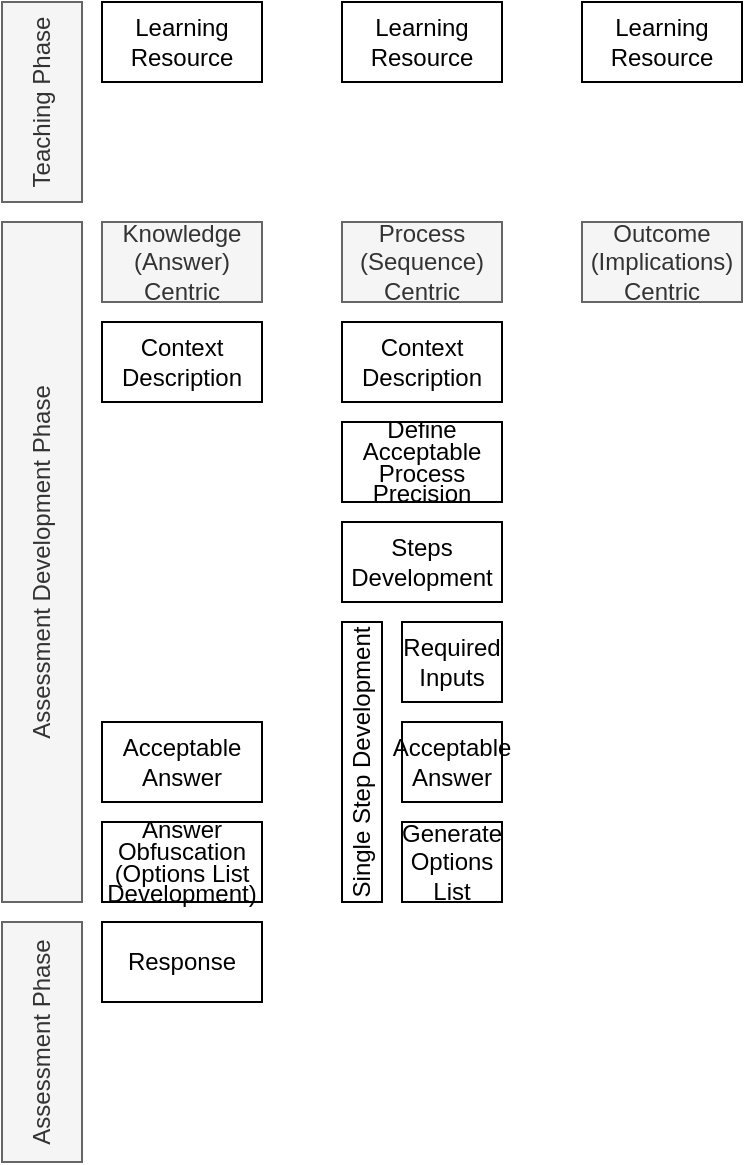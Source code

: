 <mxfile version="20.8.16" type="device" pages="3"><diagram id="wItJq60AVr6hR7IUY3cR" name="Page-1"><mxGraphModel dx="1863" dy="623" grid="1" gridSize="10" guides="1" tooltips="1" connect="1" arrows="1" fold="1" page="1" pageScale="1" pageWidth="827" pageHeight="1169" math="0" shadow="0"><root><mxCell id="0"/><mxCell id="1" parent="0"/><mxCell id="7xuLHBof6Cp37h3e9TiI-1" value="Knowledge&lt;br&gt;(Answer)&lt;br&gt;Centric" style="rounded=0;whiteSpace=wrap;html=1;fillColor=#f5f5f5;fontColor=#333333;strokeColor=#666666;" parent="1" vertex="1"><mxGeometry x="40" y="290" width="80" height="40" as="geometry"/></mxCell><mxCell id="7xuLHBof6Cp37h3e9TiI-2" value="Process&lt;br&gt;(Sequence)&lt;br&gt;Centric" style="rounded=0;whiteSpace=wrap;html=1;fillColor=#f5f5f5;fontColor=#333333;strokeColor=#666666;" parent="1" vertex="1"><mxGeometry x="160" y="290" width="80" height="40" as="geometry"/></mxCell><mxCell id="7xuLHBof6Cp37h3e9TiI-3" value="Outcome&lt;br&gt;(Implications)&lt;br&gt;Centric" style="rounded=0;whiteSpace=wrap;html=1;fillColor=#f5f5f5;fontColor=#333333;strokeColor=#666666;" parent="1" vertex="1"><mxGeometry x="280" y="290" width="80" height="40" as="geometry"/></mxCell><mxCell id="7xuLHBof6Cp37h3e9TiI-4" value="Context&lt;br&gt;Description" style="rounded=0;whiteSpace=wrap;html=1;" parent="1" vertex="1"><mxGeometry x="40" y="340" width="80" height="40" as="geometry"/></mxCell><mxCell id="7xuLHBof6Cp37h3e9TiI-5" value="Learning&lt;br&gt;Resource" style="rounded=0;whiteSpace=wrap;html=1;" parent="1" vertex="1"><mxGeometry x="40" y="180" width="80" height="40" as="geometry"/></mxCell><mxCell id="7xuLHBof6Cp37h3e9TiI-6" value="Acceptable Answer" style="rounded=0;whiteSpace=wrap;html=1;" parent="1" vertex="1"><mxGeometry x="40" y="540" width="80" height="40" as="geometry"/></mxCell><mxCell id="7xuLHBof6Cp37h3e9TiI-7" value="&lt;p style=&quot;line-height: 0.9;&quot;&gt;Answer Obfuscation (Options List Development)&lt;/p&gt;" style="rounded=0;whiteSpace=wrap;html=1;" parent="1" vertex="1"><mxGeometry x="40" y="590" width="80" height="40" as="geometry"/></mxCell><mxCell id="7xuLHBof6Cp37h3e9TiI-8" value="Response" style="rounded=0;whiteSpace=wrap;html=1;" parent="1" vertex="1"><mxGeometry x="40" y="640" width="80" height="40" as="geometry"/></mxCell><mxCell id="7xuLHBof6Cp37h3e9TiI-9" value="Learning&lt;br&gt;Resource" style="rounded=0;whiteSpace=wrap;html=1;" parent="1" vertex="1"><mxGeometry x="160" y="180" width="80" height="40" as="geometry"/></mxCell><mxCell id="7xuLHBof6Cp37h3e9TiI-10" value="Teaching Phase" style="rounded=0;whiteSpace=wrap;html=1;fillColor=#f5f5f5;fontColor=#333333;strokeColor=#666666;horizontal=0;" parent="1" vertex="1"><mxGeometry x="-10" y="180" width="40" height="100" as="geometry"/></mxCell><mxCell id="7xuLHBof6Cp37h3e9TiI-12" value="Assessment Development Phase" style="rounded=0;whiteSpace=wrap;html=1;fillColor=#f5f5f5;fontColor=#333333;strokeColor=#666666;horizontal=0;" parent="1" vertex="1"><mxGeometry x="-10" y="290" width="40" height="340" as="geometry"/></mxCell><mxCell id="7xuLHBof6Cp37h3e9TiI-13" value="Assessment Phase" style="rounded=0;whiteSpace=wrap;html=1;fillColor=#f5f5f5;fontColor=#333333;strokeColor=#666666;horizontal=0;" parent="1" vertex="1"><mxGeometry x="-10" y="640" width="40" height="120" as="geometry"/></mxCell><mxCell id="7xuLHBof6Cp37h3e9TiI-14" value="Context Description" style="rounded=0;whiteSpace=wrap;html=1;" parent="1" vertex="1"><mxGeometry x="160" y="340" width="80" height="40" as="geometry"/></mxCell><mxCell id="7xuLHBof6Cp37h3e9TiI-15" value="&lt;p style=&quot;line-height: 0.9;&quot;&gt;Define Acceptable Process Precision&lt;/p&gt;" style="rounded=0;whiteSpace=wrap;html=1;" parent="1" vertex="1"><mxGeometry x="160" y="390" width="80" height="40" as="geometry"/></mxCell><mxCell id="7xuLHBof6Cp37h3e9TiI-16" value="Steps Development" style="rounded=0;whiteSpace=wrap;html=1;" parent="1" vertex="1"><mxGeometry x="160" y="440" width="80" height="40" as="geometry"/></mxCell><mxCell id="7xuLHBof6Cp37h3e9TiI-17" value="Acceptable Answer" style="rounded=0;whiteSpace=wrap;html=1;" parent="1" vertex="1"><mxGeometry x="190" y="540" width="50" height="40" as="geometry"/></mxCell><mxCell id="7xuLHBof6Cp37h3e9TiI-18" value="Required&lt;br&gt;Inputs" style="rounded=0;whiteSpace=wrap;html=1;" parent="1" vertex="1"><mxGeometry x="190" y="490" width="50" height="40" as="geometry"/></mxCell><mxCell id="7xuLHBof6Cp37h3e9TiI-20" value="Generate&lt;br&gt;Options List" style="rounded=0;whiteSpace=wrap;html=1;" parent="1" vertex="1"><mxGeometry x="190" y="590" width="50" height="40" as="geometry"/></mxCell><mxCell id="7xuLHBof6Cp37h3e9TiI-21" value="Single Step Development" style="rounded=0;whiteSpace=wrap;html=1;horizontal=0;" parent="1" vertex="1"><mxGeometry x="160" y="490" width="20" height="140" as="geometry"/></mxCell><mxCell id="7xuLHBof6Cp37h3e9TiI-24" value="Learning&lt;br&gt;Resource" style="rounded=0;whiteSpace=wrap;html=1;" parent="1" vertex="1"><mxGeometry x="280" y="180" width="80" height="40" as="geometry"/></mxCell></root></mxGraphModel></diagram><diagram id="wLF5yg2xRpQLJZ33IzX8" name="Page-2"><mxGraphModel dx="1036" dy="623" grid="1" gridSize="10" guides="1" tooltips="1" connect="1" arrows="1" fold="1" page="1" pageScale="1" pageWidth="827" pageHeight="1169" math="0" shadow="0"><root><mxCell id="0"/><mxCell id="1" parent="0"/><mxCell id="huWPzK-Pg_AtcXGfysPq-1" value="Answer&lt;br&gt;Assessments" style="rounded=0;whiteSpace=wrap;html=1;fillColor=#f5f5f5;fontColor=#333333;strokeColor=#666666;fontStyle=1" parent="1" vertex="1"><mxGeometry x="80" y="150" width="160" height="40" as="geometry"/></mxCell><mxCell id="huWPzK-Pg_AtcXGfysPq-2" value="Process&lt;br&gt;Assessments" style="rounded=0;whiteSpace=wrap;html=1;fillColor=#f5f5f5;fontColor=#333333;strokeColor=#666666;fontStyle=1" parent="1" vertex="1"><mxGeometry x="300" y="150" width="220" height="40" as="geometry"/></mxCell><mxCell id="huWPzK-Pg_AtcXGfysPq-3" value="Implications&lt;br&gt;Assessments" style="rounded=0;whiteSpace=wrap;html=1;fillColor=#f5f5f5;fontColor=#333333;strokeColor=#666666;fontStyle=1" parent="1" vertex="1"><mxGeometry x="580" y="150" width="200" height="40" as="geometry"/></mxCell><mxCell id="huWPzK-Pg_AtcXGfysPq-4" value="Context Setup &lt;br&gt;(ie Question)" style="rounded=0;whiteSpace=wrap;html=1;fillColor=#dae8fc;strokeColor=#6c8ebf;" parent="1" vertex="1"><mxGeometry x="80" y="200" width="160" height="40" as="geometry"/></mxCell><mxCell id="huWPzK-Pg_AtcXGfysPq-5" value="Option" style="rounded=0;whiteSpace=wrap;html=1;fontSize=10;fillColor=#f8cecc;strokeColor=#b85450;" parent="1" vertex="1"><mxGeometry x="80" y="280" width="50" height="20" as="geometry"/></mxCell><mxCell id="huWPzK-Pg_AtcXGfysPq-8" value="Acceptable Answer" style="rounded=0;whiteSpace=wrap;html=1;fillColor=#dae8fc;strokeColor=#6c8ebf;" parent="1" vertex="1"><mxGeometry x="80" y="380" width="160" height="20" as="geometry"/></mxCell><mxCell id="huWPzK-Pg_AtcXGfysPq-9" value="Context Setup &lt;br&gt;(ie Question)" style="rounded=0;whiteSpace=wrap;html=1;fillColor=#dae8fc;strokeColor=#6c8ebf;" parent="1" vertex="1"><mxGeometry x="300" y="200" width="220" height="40" as="geometry"/></mxCell><mxCell id="huWPzK-Pg_AtcXGfysPq-23" value="Acceptable Answer Ratio &amp;amp; Range" style="rounded=0;whiteSpace=wrap;html=1;fillColor=#dae8fc;strokeColor=#6c8ebf;" parent="1" vertex="1"><mxGeometry x="300" y="380" width="220" height="20" as="geometry"/></mxCell><mxCell id="huWPzK-Pg_AtcXGfysPq-24" value="Option" style="rounded=0;whiteSpace=wrap;html=1;fontSize=10;fillColor=#f8cecc;strokeColor=#b85450;" parent="1" vertex="1"><mxGeometry x="140" y="280" width="40" height="20" as="geometry"/></mxCell><mxCell id="huWPzK-Pg_AtcXGfysPq-25" value="option" style="rounded=0;whiteSpace=wrap;html=1;fillColor=#d5e8d4;strokeColor=#82b366;fontSize=10;" parent="1" vertex="1"><mxGeometry x="190" y="280" width="50" height="20" as="geometry"/></mxCell><mxCell id="huWPzK-Pg_AtcXGfysPq-52" value="" style="endArrow=classic;html=1;rounded=0;exitX=0.5;exitY=1;exitDx=0;exitDy=0;entryX=0.5;entryY=0;entryDx=0;entryDy=0;fontSize=10;" parent="1" source="huWPzK-Pg_AtcXGfysPq-40" target="huWPzK-Pg_AtcXGfysPq-43" edge="1"><mxGeometry width="50" height="50" relative="1" as="geometry"><mxPoint x="450" y="330" as="sourcePoint"/><mxPoint x="500" y="280" as="targetPoint"/></mxGeometry></mxCell><mxCell id="huWPzK-Pg_AtcXGfysPq-53" value="" style="endArrow=classic;html=1;rounded=0;exitX=0.5;exitY=1;exitDx=0;exitDy=0;entryX=0.5;entryY=0;entryDx=0;entryDy=0;fontSize=10;" parent="1" source="huWPzK-Pg_AtcXGfysPq-43" target="huWPzK-Pg_AtcXGfysPq-51" edge="1"><mxGeometry width="50" height="50" relative="1" as="geometry"><mxPoint x="480" y="280" as="sourcePoint"/><mxPoint x="430" y="290" as="targetPoint"/></mxGeometry></mxCell><mxCell id="huWPzK-Pg_AtcXGfysPq-54" value="set results compared against" style="endArrow=classic;html=1;rounded=0;entryX=0.5;entryY=0;entryDx=0;entryDy=0;exitX=0.1;exitY=0.5;exitDx=0;exitDy=0;exitPerimeter=0;dashed=1;" parent="1" source="huWPzK-Pg_AtcXGfysPq-65" target="huWPzK-Pg_AtcXGfysPq-23" edge="1"><mxGeometry width="50" height="50" relative="1" as="geometry"><mxPoint x="505.0" y="358.0" as="sourcePoint"/><mxPoint x="380" y="320" as="targetPoint"/></mxGeometry></mxCell><mxCell id="huWPzK-Pg_AtcXGfysPq-55" value="compared against" style="endArrow=classic;html=1;rounded=0;exitX=0.5;exitY=1;exitDx=0;exitDy=0;entryX=0.5;entryY=0;entryDx=0;entryDy=0;dashed=1;" parent="1" source="huWPzK-Pg_AtcXGfysPq-25" target="huWPzK-Pg_AtcXGfysPq-8" edge="1"><mxGeometry width="50" height="50" relative="1" as="geometry"><mxPoint x="470" y="390" as="sourcePoint"/><mxPoint x="420" y="400" as="targetPoint"/></mxGeometry></mxCell><mxCell id="huWPzK-Pg_AtcXGfysPq-43" value="Option" style="rounded=0;whiteSpace=wrap;html=1;fillColor=#ffe6cc;strokeColor=#d79b00;fontSize=10;" parent="1" vertex="1"><mxGeometry x="390" y="280" width="30" height="20" as="geometry"/></mxCell><mxCell id="huWPzK-Pg_AtcXGfysPq-44" value="Option" style="rounded=0;whiteSpace=wrap;html=1;fontSize=10;fillColor=#f8cecc;strokeColor=#b85450;" parent="1" vertex="1"><mxGeometry x="430" y="280" width="30" height="20" as="geometry"/></mxCell><mxCell id="huWPzK-Pg_AtcXGfysPq-45" value="Step" style="rounded=0;whiteSpace=wrap;html=1;fillColor=#f5f5f5;strokeColor=#666666;fontColor=#333333;" parent="1" vertex="1"><mxGeometry x="300" y="280" width="40" height="20" as="geometry"/></mxCell><mxCell id="huWPzK-Pg_AtcXGfysPq-46" value="Option" style="rounded=0;whiteSpace=wrap;html=1;fontSize=10;fillColor=#f8cecc;strokeColor=#b85450;" parent="1" vertex="1"><mxGeometry x="350" y="280" width="30" height="20" as="geometry"/></mxCell><mxCell id="huWPzK-Pg_AtcXGfysPq-39" value="Option" style="rounded=0;whiteSpace=wrap;html=1;fontSize=10;fillColor=#f8cecc;strokeColor=#b85450;" parent="1" vertex="1"><mxGeometry x="390" y="250" width="30" height="20" as="geometry"/></mxCell><mxCell id="huWPzK-Pg_AtcXGfysPq-61" value="=" style="rounded=0;orthogonalLoop=1;jettySize=auto;html=1;entryX=0;entryY=0.5;entryDx=0;entryDy=0;fontSize=10;dashed=1;" parent="1" source="huWPzK-Pg_AtcXGfysPq-40" target="huWPzK-Pg_AtcXGfysPq-57" edge="1"><mxGeometry x="-0.333" relative="1" as="geometry"><mxPoint as="offset"/></mxGeometry></mxCell><mxCell id="huWPzK-Pg_AtcXGfysPq-40" value="Option" style="rounded=0;whiteSpace=wrap;html=1;fillColor=#d5e8d4;strokeColor=#82b366;fontSize=10;" parent="1" vertex="1"><mxGeometry x="430" y="250" width="30" height="20" as="geometry"/></mxCell><mxCell id="huWPzK-Pg_AtcXGfysPq-11" value="Step" style="rounded=0;whiteSpace=wrap;html=1;fillColor=#f5f5f5;strokeColor=#666666;fontColor=#333333;" parent="1" vertex="1"><mxGeometry x="300" y="250" width="40" height="20" as="geometry"/></mxCell><mxCell id="huWPzK-Pg_AtcXGfysPq-12" value="Option" style="rounded=0;whiteSpace=wrap;html=1;fontSize=10;fillColor=#ffe6cc;strokeColor=#d79b00;" parent="1" vertex="1"><mxGeometry x="350" y="250" width="30" height="20" as="geometry"/></mxCell><mxCell id="huWPzK-Pg_AtcXGfysPq-56" value="Context Setup &lt;br&gt;(ie Question)" style="rounded=0;whiteSpace=wrap;html=1;fillColor=#dae8fc;strokeColor=#6c8ebf;" parent="1" vertex="1"><mxGeometry x="580" y="200" width="200" height="40" as="geometry"/></mxCell><mxCell id="huWPzK-Pg_AtcXGfysPq-57" value="Answer" style="rounded=0;whiteSpace=wrap;html=1;fillColor=#d5e8d4;strokeColor=#82b366;" parent="1" vertex="1"><mxGeometry x="480" y="250" width="40" height="20" as="geometry"/></mxCell><mxCell id="huWPzK-Pg_AtcXGfysPq-48" value="Option" style="rounded=0;whiteSpace=wrap;html=1;fontSize=10;fillColor=#f8cecc;strokeColor=#b85450;" parent="1" vertex="1"><mxGeometry x="390" y="310" width="30" height="20" as="geometry"/></mxCell><mxCell id="huWPzK-Pg_AtcXGfysPq-49" value="Option" style="rounded=0;whiteSpace=wrap;html=1;fontSize=10;fillColor=#f8cecc;strokeColor=#b85450;" parent="1" vertex="1"><mxGeometry x="430" y="310" width="30" height="20" as="geometry"/></mxCell><mxCell id="huWPzK-Pg_AtcXGfysPq-50" value="Step" style="rounded=0;whiteSpace=wrap;html=1;fillColor=#f5f5f5;strokeColor=#666666;fontColor=#333333;" parent="1" vertex="1"><mxGeometry x="300" y="310" width="40" height="20" as="geometry"/></mxCell><mxCell id="huWPzK-Pg_AtcXGfysPq-51" value="Option" style="rounded=0;whiteSpace=wrap;html=1;fillColor=#d5e8d4;strokeColor=#82b366;fontSize=10;" parent="1" vertex="1"><mxGeometry x="350" y="310" width="30" height="20" as="geometry"/></mxCell><mxCell id="huWPzK-Pg_AtcXGfysPq-59" value="Answer" style="rounded=0;whiteSpace=wrap;html=1;fillColor=#fff2cc;strokeColor=#d6b656;" parent="1" vertex="1"><mxGeometry x="480" y="280" width="40" height="20" as="geometry"/></mxCell><mxCell id="huWPzK-Pg_AtcXGfysPq-60" value="Answer" style="rounded=0;whiteSpace=wrap;html=1;fillColor=#d5e8d4;strokeColor=#82b366;" parent="1" vertex="1"><mxGeometry x="480" y="310" width="40" height="20" as="geometry"/></mxCell><mxCell id="huWPzK-Pg_AtcXGfysPq-62" style="rounded=0;orthogonalLoop=1;jettySize=auto;html=1;entryX=0;entryY=0.5;entryDx=0;entryDy=0;fontSize=10;dashed=1;exitX=1;exitY=0.5;exitDx=0;exitDy=0;" parent="1" source="huWPzK-Pg_AtcXGfysPq-44" target="huWPzK-Pg_AtcXGfysPq-59" edge="1"><mxGeometry relative="1" as="geometry"><mxPoint x="470" y="270" as="sourcePoint"/><mxPoint x="500" y="270" as="targetPoint"/></mxGeometry></mxCell><mxCell id="huWPzK-Pg_AtcXGfysPq-63" style="rounded=0;orthogonalLoop=1;jettySize=auto;html=1;entryX=0;entryY=0.5;entryDx=0;entryDy=0;fontSize=10;dashed=1;exitX=1;exitY=0.5;exitDx=0;exitDy=0;" parent="1" source="huWPzK-Pg_AtcXGfysPq-49" target="huWPzK-Pg_AtcXGfysPq-60" edge="1"><mxGeometry relative="1" as="geometry"><mxPoint x="470" y="300" as="sourcePoint"/><mxPoint x="500" y="300" as="targetPoint"/></mxGeometry></mxCell><mxCell id="huWPzK-Pg_AtcXGfysPq-65" value="" style="shape=curlyBracket;whiteSpace=wrap;html=1;rounded=1;flipH=1;fontSize=10;rotation=90;" parent="1" vertex="1"><mxGeometry x="490" y="320" width="20" height="40" as="geometry"/></mxCell><mxCell id="huWPzK-Pg_AtcXGfysPq-66" value="O" style="rounded=0;whiteSpace=wrap;html=1;fontSize=10;fillColor=#f8cecc;strokeColor=#b85450;" parent="1" vertex="1"><mxGeometry x="670" y="250" width="20" height="20" as="geometry"/></mxCell><mxCell id="huWPzK-Pg_AtcXGfysPq-82" style="edgeStyle=none;rounded=0;orthogonalLoop=1;jettySize=auto;html=1;entryX=0.5;entryY=0;entryDx=0;entryDy=0;fontSize=10;exitX=0.5;exitY=1;exitDx=0;exitDy=0;" parent="1" source="huWPzK-Pg_AtcXGfysPq-73" target="huWPzK-Pg_AtcXGfysPq-75" edge="1"><mxGeometry relative="1" as="geometry"/></mxCell><mxCell id="huWPzK-Pg_AtcXGfysPq-73" value="O" style="rounded=0;whiteSpace=wrap;html=1;fontSize=10;fillColor=#d5e8d4;strokeColor=#82b366;" parent="1" vertex="1"><mxGeometry x="690" y="250" width="20" height="20" as="geometry"/></mxCell><mxCell id="huWPzK-Pg_AtcXGfysPq-87" style="edgeStyle=none;rounded=0;orthogonalLoop=1;jettySize=auto;html=1;entryX=0.5;entryY=0;entryDx=0;entryDy=0;dashed=1;fontSize=10;" parent="1" source="huWPzK-Pg_AtcXGfysPq-74" target="huWPzK-Pg_AtcXGfysPq-79" edge="1"><mxGeometry relative="1" as="geometry"/></mxCell><mxCell id="huWPzK-Pg_AtcXGfysPq-74" value="O" style="rounded=0;whiteSpace=wrap;html=1;fontSize=10;fillColor=#ffe6cc;strokeColor=#d79b00;" parent="1" vertex="1"><mxGeometry x="710" y="250" width="20" height="20" as="geometry"/></mxCell><mxCell id="huWPzK-Pg_AtcXGfysPq-91" style="edgeStyle=none;rounded=0;orthogonalLoop=1;jettySize=auto;html=1;entryX=0.5;entryY=0;entryDx=0;entryDy=0;fontSize=10;" parent="1" source="huWPzK-Pg_AtcXGfysPq-75" target="huWPzK-Pg_AtcXGfysPq-85" edge="1"><mxGeometry relative="1" as="geometry"/></mxCell><mxCell id="huWPzK-Pg_AtcXGfysPq-75" value="O" style="rounded=0;whiteSpace=wrap;html=1;fontSize=10;fillColor=#d5e8d4;strokeColor=#82b366;" parent="1" vertex="1"><mxGeometry x="630" y="280" width="20" height="20" as="geometry"/></mxCell><mxCell id="huWPzK-Pg_AtcXGfysPq-76" value="O" style="rounded=0;whiteSpace=wrap;html=1;fontSize=10;fillColor=#ffe6cc;strokeColor=#d79b00;" parent="1" vertex="1"><mxGeometry x="650" y="280" width="20" height="20" as="geometry"/></mxCell><mxCell id="huWPzK-Pg_AtcXGfysPq-77" value="O" style="rounded=0;whiteSpace=wrap;html=1;fontSize=10;fillColor=#f8cecc;strokeColor=#b85450;" parent="1" vertex="1"><mxGeometry x="670" y="280" width="20" height="20" as="geometry"/></mxCell><mxCell id="huWPzK-Pg_AtcXGfysPq-78" value="O" style="rounded=0;whiteSpace=wrap;html=1;fontSize=10;fillColor=#f8cecc;strokeColor=#b85450;" parent="1" vertex="1"><mxGeometry x="720" y="280" width="20" height="20" as="geometry"/></mxCell><mxCell id="huWPzK-Pg_AtcXGfysPq-92" style="edgeStyle=none;rounded=0;orthogonalLoop=1;jettySize=auto;html=1;entryX=0.5;entryY=0;entryDx=0;entryDy=0;fontSize=10;" parent="1" source="huWPzK-Pg_AtcXGfysPq-79" target="huWPzK-Pg_AtcXGfysPq-88" edge="1"><mxGeometry relative="1" as="geometry"/></mxCell><mxCell id="huWPzK-Pg_AtcXGfysPq-79" value="O" style="rounded=0;whiteSpace=wrap;html=1;fontSize=10;fillColor=#d5e8d4;strokeColor=#82b366;" parent="1" vertex="1"><mxGeometry x="740" y="280" width="20" height="20" as="geometry"/></mxCell><mxCell id="huWPzK-Pg_AtcXGfysPq-80" value="O" style="rounded=0;whiteSpace=wrap;html=1;fontSize=10;fillColor=#ffe6cc;strokeColor=#d79b00;" parent="1" vertex="1"><mxGeometry x="760" y="280" width="20" height="20" as="geometry"/></mxCell><mxCell id="huWPzK-Pg_AtcXGfysPq-84" value="O" style="rounded=0;whiteSpace=wrap;html=1;fontSize=10;fillColor=#f8cecc;strokeColor=#b85450;" parent="1" vertex="1"><mxGeometry x="630" y="310" width="20" height="20" as="geometry"/></mxCell><mxCell id="huWPzK-Pg_AtcXGfysPq-85" value="O" style="rounded=0;whiteSpace=wrap;html=1;fontSize=10;fillColor=#ffe6cc;strokeColor=#d79b00;" parent="1" vertex="1"><mxGeometry x="650" y="310" width="20" height="20" as="geometry"/></mxCell><mxCell id="huWPzK-Pg_AtcXGfysPq-86" value="O" style="rounded=0;whiteSpace=wrap;html=1;fontSize=10;fillColor=#d5e8d4;strokeColor=#82b366;" parent="1" vertex="1"><mxGeometry x="670" y="310" width="20" height="20" as="geometry"/></mxCell><mxCell id="huWPzK-Pg_AtcXGfysPq-88" value="O" style="rounded=0;whiteSpace=wrap;html=1;fontSize=10;fillColor=#d5e8d4;strokeColor=#82b366;" parent="1" vertex="1"><mxGeometry x="720" y="310" width="20" height="20" as="geometry"/></mxCell><mxCell id="huWPzK-Pg_AtcXGfysPq-89" value="O" style="rounded=0;whiteSpace=wrap;html=1;fontSize=10;fillColor=#f8cecc;strokeColor=#b85450;" parent="1" vertex="1"><mxGeometry x="740" y="310" width="20" height="20" as="geometry"/></mxCell><mxCell id="huWPzK-Pg_AtcXGfysPq-90" value="O" style="rounded=0;whiteSpace=wrap;html=1;fontSize=10;fillColor=#ffe6cc;strokeColor=#d79b00;" parent="1" vertex="1"><mxGeometry x="760" y="310" width="20" height="20" as="geometry"/></mxCell><mxCell id="huWPzK-Pg_AtcXGfysPq-93" value="Step" style="rounded=0;whiteSpace=wrap;html=1;fillColor=#f5f5f5;strokeColor=#666666;fontColor=#333333;" parent="1" vertex="1"><mxGeometry x="580" y="250" width="40" height="20" as="geometry"/></mxCell><mxCell id="huWPzK-Pg_AtcXGfysPq-94" value="Step" style="rounded=0;whiteSpace=wrap;html=1;fillColor=#f5f5f5;strokeColor=#666666;fontColor=#333333;" parent="1" vertex="1"><mxGeometry x="580" y="280" width="40" height="20" as="geometry"/></mxCell><mxCell id="huWPzK-Pg_AtcXGfysPq-95" value="Step" style="rounded=0;whiteSpace=wrap;html=1;fillColor=#f5f5f5;strokeColor=#666666;fontColor=#333333;" parent="1" vertex="1"><mxGeometry x="580" y="310" width="40" height="20" as="geometry"/></mxCell><mxCell id="huWPzK-Pg_AtcXGfysPq-96" value="Acceptable Answer Ratio &amp;amp; Range" style="rounded=0;whiteSpace=wrap;html=1;fillColor=#dae8fc;strokeColor=#6c8ebf;" parent="1" vertex="1"><mxGeometry x="580" y="380" width="200" height="20" as="geometry"/></mxCell><mxCell id="huWPzK-Pg_AtcXGfysPq-100" value="" style="shape=curlyBracket;whiteSpace=wrap;html=1;rounded=1;flipH=1;fontSize=10;rotation=90;" parent="1" vertex="1"><mxGeometry x="698.13" y="267.38" width="18.75" height="145" as="geometry"/></mxCell><mxCell id="huWPzK-Pg_AtcXGfysPq-101" value="set results compared against" style="endArrow=classic;html=1;rounded=0;entryX=0.5;entryY=0;entryDx=0;entryDy=0;exitX=0.1;exitY=0.5;exitDx=0;exitDy=0;exitPerimeter=0;dashed=1;" parent="1" source="huWPzK-Pg_AtcXGfysPq-100" target="huWPzK-Pg_AtcXGfysPq-96" edge="1"><mxGeometry width="50" height="50" relative="1" as="geometry"><mxPoint x="530" y="363" as="sourcePoint"/><mxPoint x="440" y="390" as="targetPoint"/></mxGeometry></mxCell></root></mxGraphModel></diagram><diagram id="ZpeA404SEXt4Zt2wpsgF" name="Page-3"><mxGraphModel dx="1050" dy="638" grid="1" gridSize="10" guides="1" tooltips="1" connect="1" arrows="1" fold="1" page="1" pageScale="1" pageWidth="827" pageHeight="1169" math="0" shadow="0"><root><mxCell id="0"/><mxCell id="1" parent="0"/><mxCell id="3FXZbN8jSCmxz-wYV93J-2" value="" style="shape=parallelogram;perimeter=parallelogramPerimeter;whiteSpace=wrap;html=1;fixedSize=1;fontSize=10;size=80;" parent="1" vertex="1"><mxGeometry x="280" y="160" width="240" height="60" as="geometry"/></mxCell><mxCell id="3FXZbN8jSCmxz-wYV93J-3" value="" style="rounded=0;whiteSpace=wrap;html=1;fontSize=10;" parent="1" vertex="1"><mxGeometry x="280" y="220" width="160" height="160" as="geometry"/></mxCell><mxCell id="3FXZbN8jSCmxz-wYV93J-4" value="" style="rounded=0;whiteSpace=wrap;html=1;fontSize=10;" parent="1" vertex="1"><mxGeometry x="30" y="525" width="160" height="60" as="geometry"/></mxCell><mxCell id="3FXZbN8jSCmxz-wYV93J-5" value="" style="shape=parallelogram;perimeter=parallelogramPerimeter;whiteSpace=wrap;html=1;fixedSize=1;fontSize=10;size=60;rotation=0;direction=south;flipH=1;" parent="1" vertex="1"><mxGeometry x="440" y="160" width="80" height="220" as="geometry"/></mxCell><mxCell id="3FXZbN8jSCmxz-wYV93J-6" value="" style="shape=cube;whiteSpace=wrap;html=1;boundedLbl=1;backgroundOutline=1;darkOpacity=0.05;darkOpacity2=0.1;fontSize=10;size=30;strokeColor=default;fillColor=default;shadow=0;" parent="1" vertex="1"><mxGeometry x="580" y="390" width="140" height="130" as="geometry"/></mxCell><mxCell id="3FXZbN8jSCmxz-wYV93J-7" value="Steps" style="text;html=1;strokeColor=none;fillColor=none;align=center;verticalAlign=middle;whiteSpace=wrap;rounded=0;shadow=0;fontSize=12;" parent="1" vertex="1"><mxGeometry x="330" y="280" width="60" height="30" as="geometry"/></mxCell><mxCell id="3FXZbN8jSCmxz-wYV93J-8" value="Roles" style="text;html=1;strokeColor=none;fillColor=none;align=center;verticalAlign=middle;whiteSpace=wrap;rounded=0;shadow=0;fontSize=12;rotation=-38;" parent="1" vertex="1"><mxGeometry x="450" y="255" width="60" height="30" as="geometry"/></mxCell><mxCell id="3FXZbN8jSCmxz-wYV93J-9" value="Curriculas" style="text;html=1;strokeColor=none;fillColor=none;align=center;verticalAlign=middle;whiteSpace=wrap;rounded=0;shadow=0;fontSize=12;" parent="1" vertex="1"><mxGeometry x="360" y="175" width="60" height="30" as="geometry"/></mxCell><mxCell id="3FXZbN8jSCmxz-wYV93J-10" value="User" style="sketch=0;outlineConnect=0;fontColor=#232F3E;gradientColor=none;strokeColor=#232F3E;fillColor=#ffffff;dashed=0;verticalLabelPosition=bottom;verticalAlign=top;align=center;html=1;fontSize=12;fontStyle=0;aspect=fixed;shape=mxgraph.aws4.resourceIcon;resIcon=mxgraph.aws4.user;shadow=0;" parent="1" vertex="1"><mxGeometry x="465" y="290" width="30" height="30" as="geometry"/></mxCell><mxCell id="3FXZbN8jSCmxz-wYV93J-11" value="" style="shape=image;html=1;verticalAlign=top;verticalLabelPosition=bottom;labelBackgroundColor=#ffffff;imageAspect=0;aspect=fixed;image=https://cdn0.iconfinder.com/data/icons/octicons/1024/steps-128.png;shadow=0;fontSize=12;strokeColor=default;fillColor=default;" parent="1" vertex="1"><mxGeometry x="330" y="310" width="60" height="60" as="geometry"/></mxCell><mxCell id="3FXZbN8jSCmxz-wYV93J-12" value="" style="shape=parallelogram;perimeter=parallelogramPerimeter;whiteSpace=wrap;html=1;fixedSize=1;fontSize=10;size=40;" parent="1" vertex="1"><mxGeometry x="200" y="600" width="120" height="40" as="geometry"/></mxCell><mxCell id="3FXZbN8jSCmxz-wYV93J-13" value="" style="rounded=0;whiteSpace=wrap;html=1;fontSize=10;" parent="1" vertex="1"><mxGeometry x="200" y="640" width="80" height="80" as="geometry"/></mxCell><mxCell id="3FXZbN8jSCmxz-wYV93J-14" value="" style="shape=parallelogram;perimeter=parallelogramPerimeter;whiteSpace=wrap;html=1;fixedSize=1;fontSize=10;size=40;rotation=0;direction=south;flipH=1;" parent="1" vertex="1"><mxGeometry x="280" y="600" width="40" height="120" as="geometry"/></mxCell><mxCell id="3FXZbN8jSCmxz-wYV93J-15" value="Assessee&lt;br&gt;(Learner)" style="text;html=1;strokeColor=none;fillColor=none;align=center;verticalAlign=middle;whiteSpace=wrap;rounded=0;shadow=0;fontSize=12;" parent="1" vertex="1"><mxGeometry x="210" y="665" width="60" height="30" as="geometry"/></mxCell><mxCell id="3FXZbN8jSCmxz-wYV93J-16" value="Assessment&lt;br&gt;Designer" style="text;html=1;strokeColor=none;fillColor=none;align=center;verticalAlign=middle;whiteSpace=wrap;rounded=0;shadow=0;fontSize=12;rotation=-50;fontStyle=2" parent="1" vertex="1"><mxGeometry x="270" y="645" width="60" height="30" as="geometry"/></mxCell><mxCell id="3FXZbN8jSCmxz-wYV93J-17" value="Assessor&lt;br&gt;(Teacher or System)" style="text;html=1;strokeColor=none;fillColor=none;align=center;verticalAlign=middle;whiteSpace=wrap;rounded=0;shadow=0;fontSize=12;" parent="1" vertex="1"><mxGeometry x="226" y="605" width="60" height="30" as="geometry"/></mxCell><mxCell id="3FXZbN8jSCmxz-wYV93J-20" value="" style="shape=parallelogram;perimeter=parallelogramPerimeter;whiteSpace=wrap;html=1;fixedSize=1;fontSize=10;size=40;" parent="1" vertex="1"><mxGeometry x="360" y="600" width="120" height="40" as="geometry"/></mxCell><mxCell id="3FXZbN8jSCmxz-wYV93J-21" value="" style="rounded=0;whiteSpace=wrap;html=1;fontSize=10;" parent="1" vertex="1"><mxGeometry x="360" y="640" width="80" height="80" as="geometry"/></mxCell><mxCell id="3FXZbN8jSCmxz-wYV93J-22" value="" style="shape=parallelogram;perimeter=parallelogramPerimeter;whiteSpace=wrap;html=1;fixedSize=1;fontSize=10;size=40;rotation=0;direction=south;flipH=1;" parent="1" vertex="1"><mxGeometry x="440" y="600" width="40" height="120" as="geometry"/></mxCell><mxCell id="3FXZbN8jSCmxz-wYV93J-23" value="Level&lt;br&gt;(Cohort)" style="text;html=1;strokeColor=none;fillColor=none;align=center;verticalAlign=middle;whiteSpace=wrap;rounded=0;shadow=0;fontSize=12;" parent="1" vertex="1"><mxGeometry x="370" y="665" width="60" height="30" as="geometry"/></mxCell><mxCell id="3FXZbN8jSCmxz-wYV93J-24" value="Competance&lt;br&gt;(Area)" style="text;html=1;strokeColor=none;fillColor=none;align=center;verticalAlign=middle;whiteSpace=wrap;rounded=0;shadow=0;fontSize=12;rotation=-47;fontStyle=2" parent="1" vertex="1"><mxGeometry x="430" y="645" width="60" height="30" as="geometry"/></mxCell><mxCell id="3FXZbN8jSCmxz-wYV93J-25" value="Curriculum" style="text;html=1;strokeColor=none;fillColor=none;align=center;verticalAlign=middle;whiteSpace=wrap;rounded=0;shadow=0;fontSize=12;" parent="1" vertex="1"><mxGeometry x="390" y="605" width="60" height="30" as="geometry"/></mxCell><mxCell id="3FXZbN8jSCmxz-wYV93J-26" value="" style="shape=parallelogram;perimeter=parallelogramPerimeter;whiteSpace=wrap;html=1;fixedSize=1;fontSize=10;size=40;" parent="1" vertex="1"><mxGeometry x="520" y="600" width="120" height="40" as="geometry"/></mxCell><mxCell id="3FXZbN8jSCmxz-wYV93J-27" value="" style="rounded=0;whiteSpace=wrap;html=1;fontSize=10;" parent="1" vertex="1"><mxGeometry x="520" y="640" width="80" height="80" as="geometry"/></mxCell><mxCell id="3FXZbN8jSCmxz-wYV93J-28" value="" style="shape=parallelogram;perimeter=parallelogramPerimeter;whiteSpace=wrap;html=1;fixedSize=1;fontSize=10;size=40;rotation=0;direction=south;flipH=1;" parent="1" vertex="1"><mxGeometry x="600" y="600" width="40" height="120" as="geometry"/></mxCell><mxCell id="3FXZbN8jSCmxz-wYV93J-29" value="Steps" style="text;html=1;strokeColor=none;fillColor=none;align=center;verticalAlign=middle;whiteSpace=wrap;rounded=0;shadow=0;fontSize=12;" parent="1" vertex="1"><mxGeometry x="530" y="665" width="60" height="30" as="geometry"/></mxCell><mxCell id="3FXZbN8jSCmxz-wYV93J-30" value="Roles" style="text;html=1;strokeColor=none;fillColor=none;align=center;verticalAlign=middle;whiteSpace=wrap;rounded=0;shadow=0;fontSize=12;rotation=-50;fontStyle=2" parent="1" vertex="1"><mxGeometry x="595" y="645" width="60" height="30" as="geometry"/></mxCell><mxCell id="3FXZbN8jSCmxz-wYV93J-32" value="Concept&lt;br&gt;(Rubric)" style="text;html=1;strokeColor=none;fillColor=none;align=center;verticalAlign=middle;whiteSpace=wrap;rounded=0;shadow=0;fontSize=12;" parent="1" vertex="1"><mxGeometry x="550" y="605" width="60" height="30" as="geometry"/></mxCell><mxCell id="3FXZbN8jSCmxz-wYV93J-33" value="" style="verticalLabelPosition=bottom;verticalAlign=top;html=1;shape=mxgraph.basic.acute_triangle;dx=0.5;shadow=0;fontSize=12;strokeColor=default;fillColor=default;" parent="1" vertex="1"><mxGeometry x="80" y="860" width="80" height="60" as="geometry"/></mxCell><mxCell id="3FXZbN8jSCmxz-wYV93J-34" value="Assessee&lt;br&gt;(Learner)" style="text;html=1;strokeColor=none;fillColor=none;align=center;verticalAlign=middle;whiteSpace=wrap;rounded=0;shadow=0;fontSize=12;rotation=-60;" parent="1" vertex="1"><mxGeometry x="50" y="870" width="70" height="30" as="geometry"/></mxCell><mxCell id="3FXZbN8jSCmxz-wYV93J-35" value="Assessor&lt;br&gt;(Teacher)" style="text;html=1;strokeColor=none;fillColor=none;align=center;verticalAlign=middle;whiteSpace=wrap;rounded=0;shadow=0;fontSize=12;rotation=60;" parent="1" vertex="1"><mxGeometry x="120" y="870" width="70" height="30" as="geometry"/></mxCell><mxCell id="3FXZbN8jSCmxz-wYV93J-37" value="Assessment&lt;br&gt;Designer" style="text;html=1;strokeColor=none;fillColor=none;align=center;verticalAlign=middle;whiteSpace=wrap;rounded=0;shadow=0;fontSize=12;rotation=0;" parent="1" vertex="1"><mxGeometry x="85" y="920" width="70" height="30" as="geometry"/></mxCell><mxCell id="3FXZbN8jSCmxz-wYV93J-38" value="" style="verticalLabelPosition=bottom;verticalAlign=top;html=1;shape=mxgraph.basic.acute_triangle;dx=0.5;shadow=0;fontSize=12;strokeColor=default;fillColor=default;" parent="1" vertex="1"><mxGeometry x="320" y="860" width="80" height="60" as="geometry"/></mxCell><mxCell id="3FXZbN8jSCmxz-wYV93J-39" value="Curriculum" style="text;html=1;strokeColor=none;fillColor=none;align=center;verticalAlign=middle;whiteSpace=wrap;rounded=0;shadow=0;fontSize=12;rotation=-60;" parent="1" vertex="1"><mxGeometry x="290" y="870" width="70" height="30" as="geometry"/></mxCell><mxCell id="3FXZbN8jSCmxz-wYV93J-40" value="Competence" style="text;html=1;strokeColor=none;fillColor=none;align=center;verticalAlign=middle;whiteSpace=wrap;rounded=0;shadow=0;fontSize=12;rotation=60;" parent="1" vertex="1"><mxGeometry x="360" y="870" width="70" height="30" as="geometry"/></mxCell><mxCell id="3FXZbN8jSCmxz-wYV93J-41" value="Level/&lt;br&gt;Cohort" style="text;html=1;strokeColor=none;fillColor=none;align=center;verticalAlign=middle;whiteSpace=wrap;rounded=0;shadow=0;fontSize=12;rotation=0;" parent="1" vertex="1"><mxGeometry x="325" y="920" width="70" height="30" as="geometry"/></mxCell><mxCell id="3FXZbN8jSCmxz-wYV93J-42" value="" style="verticalLabelPosition=bottom;verticalAlign=top;html=1;shape=mxgraph.basic.acute_triangle;dx=0.5;shadow=0;fontSize=12;strokeColor=default;fillColor=default;" parent="1" vertex="1"><mxGeometry x="440" y="860" width="80" height="60" as="geometry"/></mxCell><mxCell id="3FXZbN8jSCmxz-wYV93J-43" value="Rubric" style="text;html=1;strokeColor=none;fillColor=none;align=center;verticalAlign=middle;whiteSpace=wrap;rounded=0;shadow=0;fontSize=12;rotation=-60;" parent="1" vertex="1"><mxGeometry x="410" y="870" width="70" height="30" as="geometry"/></mxCell><mxCell id="3FXZbN8jSCmxz-wYV93J-44" value="Concept" style="text;html=1;strokeColor=none;fillColor=none;align=center;verticalAlign=middle;whiteSpace=wrap;rounded=0;shadow=0;fontSize=12;rotation=60;" parent="1" vertex="1"><mxGeometry x="480" y="870" width="70" height="30" as="geometry"/></mxCell><mxCell id="3FXZbN8jSCmxz-wYV93J-45" value="Aspect" style="text;html=1;strokeColor=none;fillColor=none;align=center;verticalAlign=middle;whiteSpace=wrap;rounded=0;shadow=0;fontSize=12;rotation=0;" parent="1" vertex="1"><mxGeometry x="445" y="920" width="70" height="30" as="geometry"/></mxCell><mxCell id="3FXZbN8jSCmxz-wYV93J-46" value="Key&lt;br&gt;Users" style="text;html=1;strokeColor=none;fillColor=none;align=center;verticalAlign=middle;whiteSpace=wrap;rounded=0;shadow=0;fontSize=12;fontStyle=1" parent="1" vertex="1"><mxGeometry x="90" y="970" width="60" height="30" as="geometry"/></mxCell><mxCell id="3FXZbN8jSCmxz-wYV93J-47" value="Asessment&lt;br&gt;Context" style="text;html=1;strokeColor=none;fillColor=none;align=center;verticalAlign=middle;whiteSpace=wrap;rounded=0;shadow=0;fontSize=12;fontStyle=1" parent="1" vertex="1"><mxGeometry x="330" y="970" width="60" height="30" as="geometry"/></mxCell><mxCell id="3FXZbN8jSCmxz-wYV93J-48" value="User Context" style="text;html=1;strokeColor=none;fillColor=none;align=center;verticalAlign=middle;whiteSpace=wrap;rounded=0;shadow=0;fontSize=12;fontStyle=1" parent="1" vertex="1"><mxGeometry x="205" y="970" width="60" height="30" as="geometry"/></mxCell><mxCell id="3FXZbN8jSCmxz-wYV93J-51" value="" style="verticalLabelPosition=bottom;verticalAlign=top;html=1;shape=mxgraph.basic.acute_triangle;dx=0.5;shadow=0;fontSize=12;strokeColor=default;fillColor=default;" parent="1" vertex="1"><mxGeometry x="200" y="860" width="80" height="60" as="geometry"/></mxCell><mxCell id="3FXZbN8jSCmxz-wYV93J-52" value="Culture" style="text;html=1;strokeColor=none;fillColor=none;align=center;verticalAlign=middle;whiteSpace=wrap;rounded=0;shadow=0;fontSize=12;rotation=-60;" parent="1" vertex="1"><mxGeometry x="170" y="870" width="70" height="30" as="geometry"/></mxCell><mxCell id="3FXZbN8jSCmxz-wYV93J-53" value="Age" style="text;html=1;strokeColor=none;fillColor=none;align=center;verticalAlign=middle;whiteSpace=wrap;rounded=0;shadow=0;fontSize=12;rotation=60;" parent="1" vertex="1"><mxGeometry x="240" y="870" width="70" height="30" as="geometry"/></mxCell><mxCell id="3FXZbN8jSCmxz-wYV93J-54" value="Cohort" style="text;html=1;strokeColor=none;fillColor=none;align=center;verticalAlign=middle;whiteSpace=wrap;rounded=0;shadow=0;fontSize=12;rotation=0;" parent="1" vertex="1"><mxGeometry x="205" y="920" width="70" height="30" as="geometry"/></mxCell><mxCell id="3FXZbN8jSCmxz-wYV93J-55" value="Asessment&lt;br&gt;Structure" style="text;html=1;strokeColor=none;fillColor=none;align=center;verticalAlign=middle;whiteSpace=wrap;rounded=0;shadow=0;fontSize=12;fontStyle=1" parent="1" vertex="1"><mxGeometry x="450" y="970" width="60" height="30" as="geometry"/></mxCell><mxCell id="3FXZbN8jSCmxz-wYV93J-56" value="" style="verticalLabelPosition=bottom;verticalAlign=top;html=1;shape=mxgraph.basic.acute_triangle;dx=0.5;shadow=0;fontSize=12;strokeColor=default;fillColor=default;" parent="1" vertex="1"><mxGeometry x="560" y="860" width="80" height="60" as="geometry"/></mxCell><mxCell id="3FXZbN8jSCmxz-wYV93J-57" value="Acceptable&lt;br&gt;Answer" style="text;html=1;strokeColor=none;fillColor=none;align=center;verticalAlign=middle;whiteSpace=wrap;rounded=0;shadow=0;fontSize=12;rotation=60;" parent="1" vertex="1"><mxGeometry x="600" y="870" width="70" height="30" as="geometry"/></mxCell><mxCell id="3FXZbN8jSCmxz-wYV93J-58" value="Step Setup" style="text;html=1;strokeColor=none;fillColor=none;align=center;verticalAlign=middle;whiteSpace=wrap;rounded=0;shadow=0;fontSize=12;rotation=-60;" parent="1" vertex="1"><mxGeometry x="655" y="870" width="70" height="30" as="geometry"/></mxCell><mxCell id="3FXZbN8jSCmxz-wYV93J-59" value="Asessment&lt;br&gt;Design&lt;br&gt;Elements" style="text;html=1;strokeColor=none;fillColor=none;align=center;verticalAlign=middle;whiteSpace=wrap;rounded=0;shadow=0;fontSize=12;fontStyle=1" parent="1" vertex="1"><mxGeometry x="570" y="970" width="60" height="30" as="geometry"/></mxCell><mxCell id="3FXZbN8jSCmxz-wYV93J-60" value="Task&lt;br&gt;Setup (Question)" style="text;html=1;strokeColor=none;fillColor=none;align=center;verticalAlign=middle;whiteSpace=wrap;rounded=0;shadow=0;fontSize=12;rotation=-60;" parent="1" vertex="1"><mxGeometry x="520" y="860" width="70" height="30" as="geometry"/></mxCell><mxCell id="3FXZbN8jSCmxz-wYV93J-62" value="" style="verticalLabelPosition=bottom;verticalAlign=top;html=1;shape=mxgraph.basic.acute_triangle;dx=0.5;shadow=0;fontSize=12;strokeColor=default;fillColor=default;" parent="1" vertex="1"><mxGeometry x="680" y="860" width="80" height="60" as="geometry"/></mxCell><mxCell id="3FXZbN8jSCmxz-wYV93J-64" value="Step Options" style="text;html=1;strokeColor=none;fillColor=none;align=center;verticalAlign=middle;whiteSpace=wrap;rounded=0;shadow=0;fontSize=12;rotation=60;" parent="1" vertex="1"><mxGeometry x="720" y="870" width="70" height="30" as="geometry"/></mxCell><mxCell id="3FXZbN8jSCmxz-wYV93J-65" value="Step Assigned&lt;br&gt;Role" style="text;html=1;strokeColor=none;fillColor=none;align=center;verticalAlign=middle;whiteSpace=wrap;rounded=0;shadow=0;fontSize=12;rotation=0;" parent="1" vertex="1"><mxGeometry x="685" y="930" width="70" height="30" as="geometry"/></mxCell><mxCell id="3FXZbN8jSCmxz-wYV93J-66" value="Asessment&lt;br&gt;Structure" style="text;html=1;strokeColor=none;fillColor=none;align=center;verticalAlign=middle;whiteSpace=wrap;rounded=0;shadow=0;fontSize=12;fontStyle=1" parent="1" vertex="1"><mxGeometry x="690" y="970" width="60" height="30" as="geometry"/></mxCell><mxCell id="3FXZbN8jSCmxz-wYV93J-72" value="Steps" style="text;html=1;strokeColor=none;fillColor=none;align=center;verticalAlign=middle;whiteSpace=wrap;rounded=0;shadow=0;fontSize=12;rotation=0;" parent="1" vertex="1"><mxGeometry x="565" y="920" width="70" height="30" as="geometry"/></mxCell></root></mxGraphModel></diagram></mxfile>
